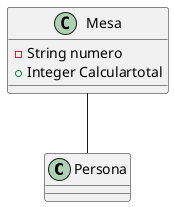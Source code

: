@startuml "Diagrama de clases"

class Persona

Class Mesa{
  - String numero
  + Integer Calculartotal
}
Mesa--Persona
@enduml


' Crear diagramma entidad relacion
' Crear diagrama de clases
